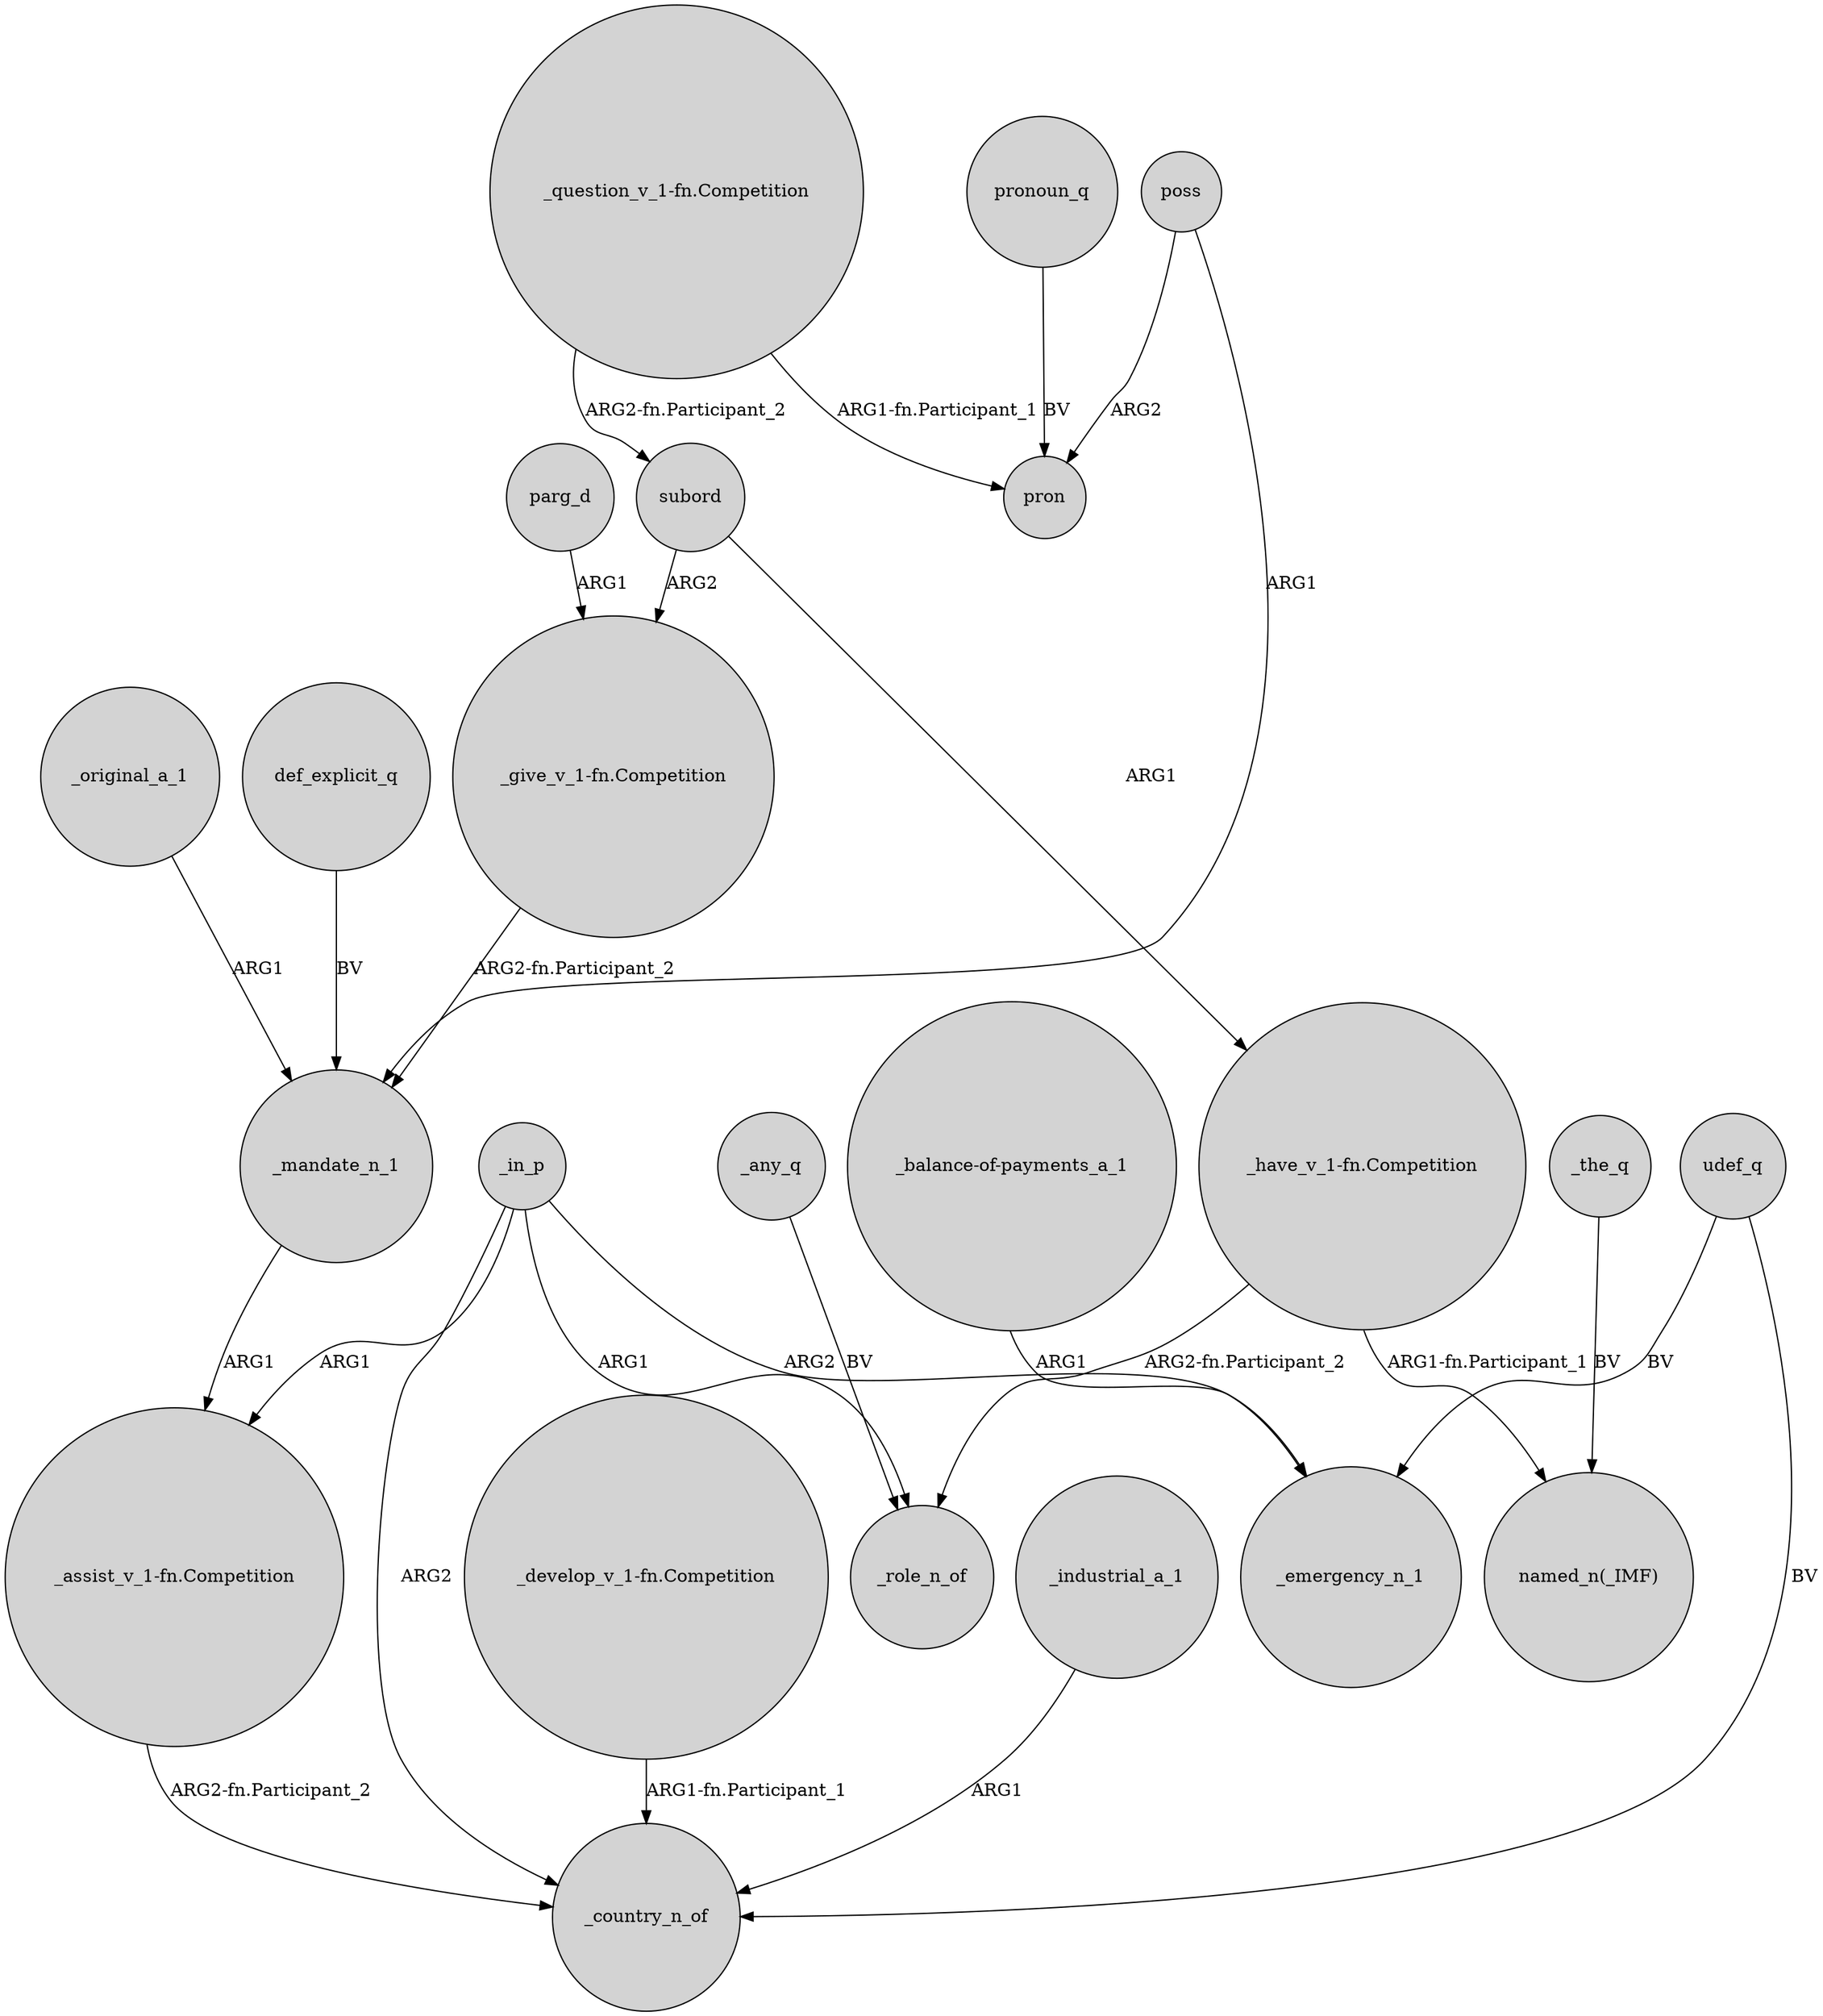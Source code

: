 digraph {
	node [shape=circle style=filled]
	subord -> "_give_v_1-fn.Competition" [label=ARG2]
	"_have_v_1-fn.Competition" -> _role_n_of [label="ARG2-fn.Participant_2"]
	_in_p -> _role_n_of [label=ARG1]
	"_give_v_1-fn.Competition" -> _mandate_n_1 [label="ARG2-fn.Participant_2"]
	_in_p -> "_assist_v_1-fn.Competition" [label=ARG1]
	"_develop_v_1-fn.Competition" -> _country_n_of [label="ARG1-fn.Participant_1"]
	_any_q -> _role_n_of [label=BV]
	def_explicit_q -> _mandate_n_1 [label=BV]
	_mandate_n_1 -> "_assist_v_1-fn.Competition" [label=ARG1]
	udef_q -> _emergency_n_1 [label=BV]
	pronoun_q -> pron [label=BV]
	_in_p -> _country_n_of [label=ARG2]
	poss -> pron [label=ARG2]
	_original_a_1 -> _mandate_n_1 [label=ARG1]
	parg_d -> "_give_v_1-fn.Competition" [label=ARG1]
	_in_p -> _emergency_n_1 [label=ARG2]
	"_have_v_1-fn.Competition" -> "named_n(_IMF)" [label="ARG1-fn.Participant_1"]
	"_question_v_1-fn.Competition" -> pron [label="ARG1-fn.Participant_1"]
	udef_q -> _country_n_of [label=BV]
	poss -> _mandate_n_1 [label=ARG1]
	_the_q -> "named_n(_IMF)" [label=BV]
	"_question_v_1-fn.Competition" -> subord [label="ARG2-fn.Participant_2"]
	subord -> "_have_v_1-fn.Competition" [label=ARG1]
	_industrial_a_1 -> _country_n_of [label=ARG1]
	"_assist_v_1-fn.Competition" -> _country_n_of [label="ARG2-fn.Participant_2"]
	"_balance-of-payments_a_1" -> _emergency_n_1 [label=ARG1]
}
